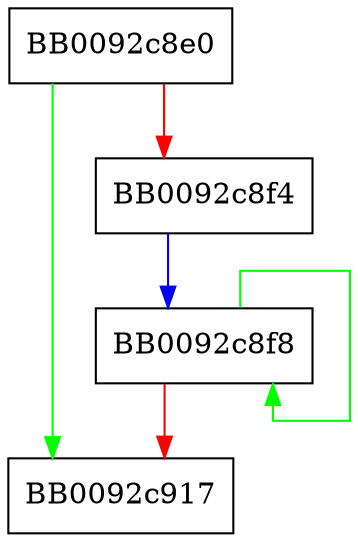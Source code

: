 digraph buffer_free {
  node [shape="box"];
  graph [splines=ortho];
  BB0092c8e0 -> BB0092c917 [color="green"];
  BB0092c8e0 -> BB0092c8f4 [color="red"];
  BB0092c8f4 -> BB0092c8f8 [color="blue"];
  BB0092c8f8 -> BB0092c8f8 [color="green"];
  BB0092c8f8 -> BB0092c917 [color="red"];
}